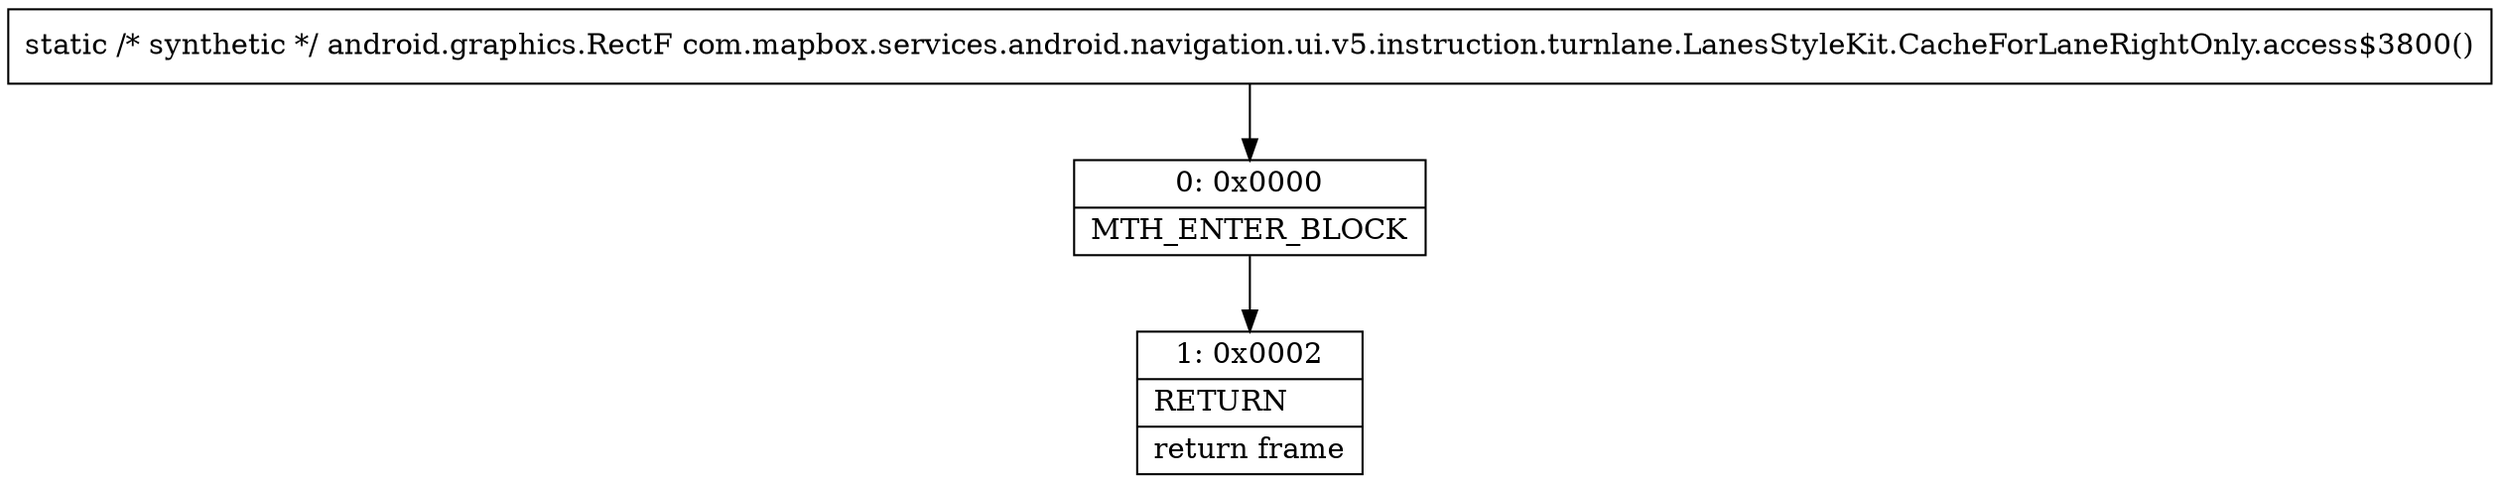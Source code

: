 digraph "CFG forcom.mapbox.services.android.navigation.ui.v5.instruction.turnlane.LanesStyleKit.CacheForLaneRightOnly.access$3800()Landroid\/graphics\/RectF;" {
Node_0 [shape=record,label="{0\:\ 0x0000|MTH_ENTER_BLOCK\l}"];
Node_1 [shape=record,label="{1\:\ 0x0002|RETURN\l|return frame\l}"];
MethodNode[shape=record,label="{static \/* synthetic *\/ android.graphics.RectF com.mapbox.services.android.navigation.ui.v5.instruction.turnlane.LanesStyleKit.CacheForLaneRightOnly.access$3800() }"];
MethodNode -> Node_0;
Node_0 -> Node_1;
}

